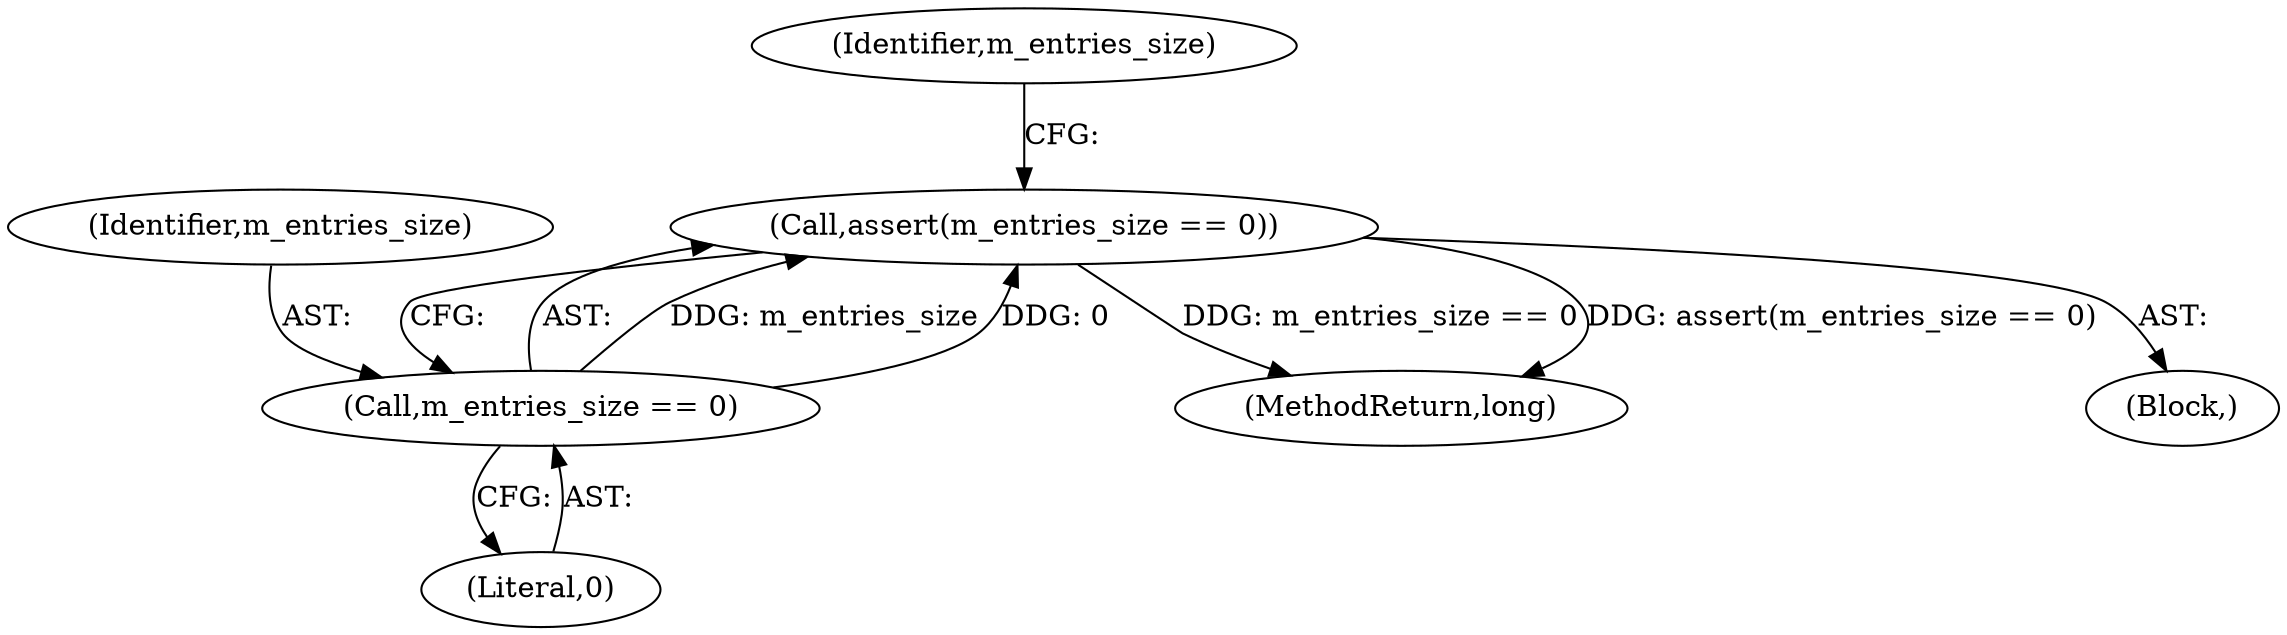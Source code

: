 digraph "0_Android_cc274e2abe8b2a6698a5c47d8aa4bb45f1f9538d_3@API" {
"1000128" [label="(Call,assert(m_entries_size == 0))"];
"1000129" [label="(Call,m_entries_size == 0)"];
"1000123" [label="(Block,)"];
"1000130" [label="(Identifier,m_entries_size)"];
"1000131" [label="(Literal,0)"];
"1000129" [label="(Call,m_entries_size == 0)"];
"1000133" [label="(Identifier,m_entries_size)"];
"1000209" [label="(MethodReturn,long)"];
"1000128" [label="(Call,assert(m_entries_size == 0))"];
"1000128" -> "1000123"  [label="AST: "];
"1000128" -> "1000129"  [label="CFG: "];
"1000129" -> "1000128"  [label="AST: "];
"1000133" -> "1000128"  [label="CFG: "];
"1000128" -> "1000209"  [label="DDG: m_entries_size == 0"];
"1000128" -> "1000209"  [label="DDG: assert(m_entries_size == 0)"];
"1000129" -> "1000128"  [label="DDG: m_entries_size"];
"1000129" -> "1000128"  [label="DDG: 0"];
"1000129" -> "1000131"  [label="CFG: "];
"1000130" -> "1000129"  [label="AST: "];
"1000131" -> "1000129"  [label="AST: "];
}
